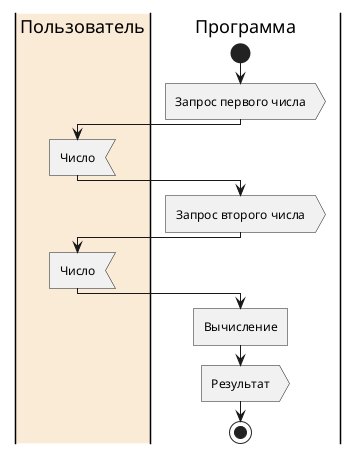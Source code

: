 @startuml
|#AntiqueWhite|Пользователь|
|Программа|
start

|Программа|
:Запрос первого числа>
|Пользователь|
:Число<
|Программа|
:Запрос второго числа>
|Пользователь|
:Число<
|Программа|
:Вычисление]
:Результат>

stop
@enduml
